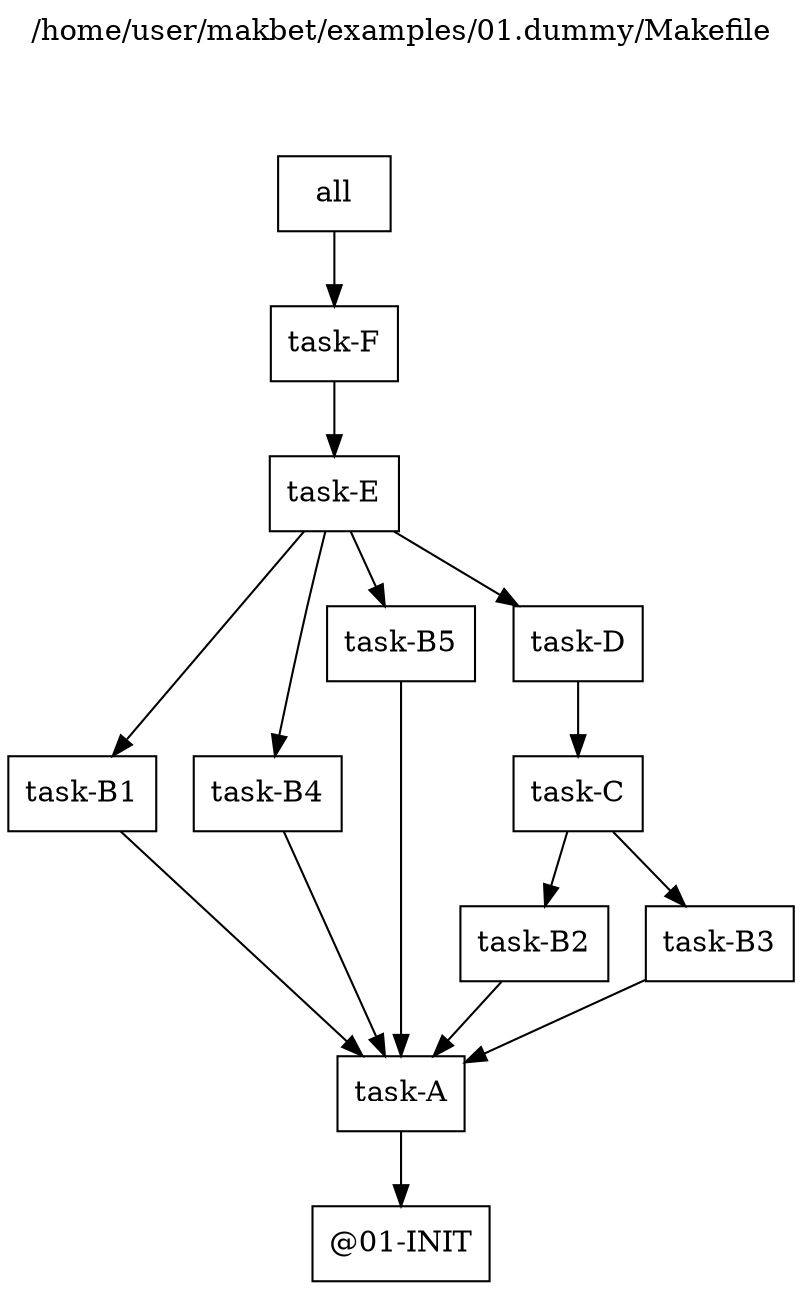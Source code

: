 digraph {

// This file has been generated by makbet heads/master-0-g88262d1
// Generation date: Wed 19 Aug 2020 01:21:07 AM CEST
// Input: /home/user/makbet/examples/01.dummy/Makefile

// Graph title.
labelloc="t";
label="/home/user/makbet/examples/01.dummy/Makefile\n\n\n\n"

// Node options.
node [shape=box];

"all" -> "task-F";

"@01-INIT";

"task-A" -> "@01-INIT";

"task-B1" -> "task-A";

"task-B2" -> "task-A";

"task-B3" -> "task-A";

"task-B4" -> "task-A";

"task-B5" -> "task-A";

"task-C" -> "task-B2";
"task-C" -> "task-B3";

"task-D" -> "task-C";

"task-E" -> "task-B1";
"task-E" -> "task-B4";
"task-E" -> "task-B5";
"task-E" -> "task-D";

"task-F" -> "task-E";

}


// End of file
